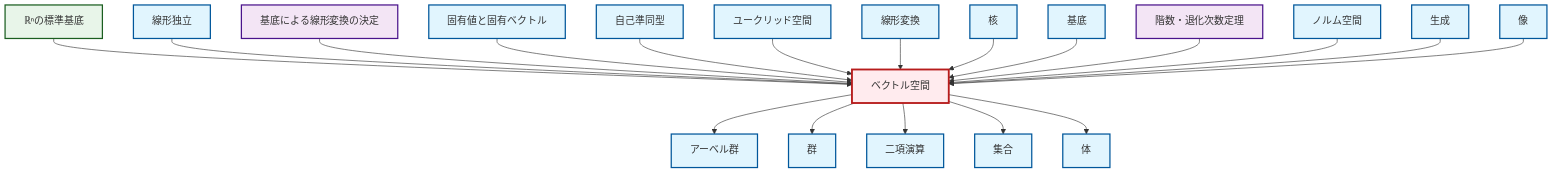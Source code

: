 graph TD
    classDef definition fill:#e1f5fe,stroke:#01579b,stroke-width:2px
    classDef theorem fill:#f3e5f5,stroke:#4a148c,stroke-width:2px
    classDef axiom fill:#fff3e0,stroke:#e65100,stroke-width:2px
    classDef example fill:#e8f5e9,stroke:#1b5e20,stroke-width:2px
    classDef current fill:#ffebee,stroke:#b71c1c,stroke-width:3px
    thm-linear-transformation-basis["基底による線形変換の決定"]:::theorem
    def-kernel["核"]:::definition
    def-eigenvalue-eigenvector["固有値と固有ベクトル"]:::definition
    def-basis["基底"]:::definition
    def-normed-vector-space["ノルム空間"]:::definition
    def-linear-transformation["線形変換"]:::definition
    def-binary-operation["二項演算"]:::definition
    def-euclidean-space["ユークリッド空間"]:::definition
    def-abelian-group["アーベル群"]:::definition
    def-span["生成"]:::definition
    def-vector-space["ベクトル空間"]:::definition
    def-image["像"]:::definition
    thm-rank-nullity["階数・退化次数定理"]:::theorem
    def-linear-independence["線形独立"]:::definition
    def-group["群"]:::definition
    def-set["集合"]:::definition
    ex-standard-basis-rn["ℝⁿの標準基底"]:::example
    def-endomorphism["自己準同型"]:::definition
    def-field["体"]:::definition
    def-vector-space --> def-abelian-group
    ex-standard-basis-rn --> def-vector-space
    def-linear-independence --> def-vector-space
    thm-linear-transformation-basis --> def-vector-space
    def-eigenvalue-eigenvector --> def-vector-space
    def-endomorphism --> def-vector-space
    def-euclidean-space --> def-vector-space
    def-vector-space --> def-group
    def-linear-transformation --> def-vector-space
    def-kernel --> def-vector-space
    def-basis --> def-vector-space
    thm-rank-nullity --> def-vector-space
    def-normed-vector-space --> def-vector-space
    def-vector-space --> def-binary-operation
    def-span --> def-vector-space
    def-vector-space --> def-set
    def-vector-space --> def-field
    def-image --> def-vector-space
    class def-vector-space current
